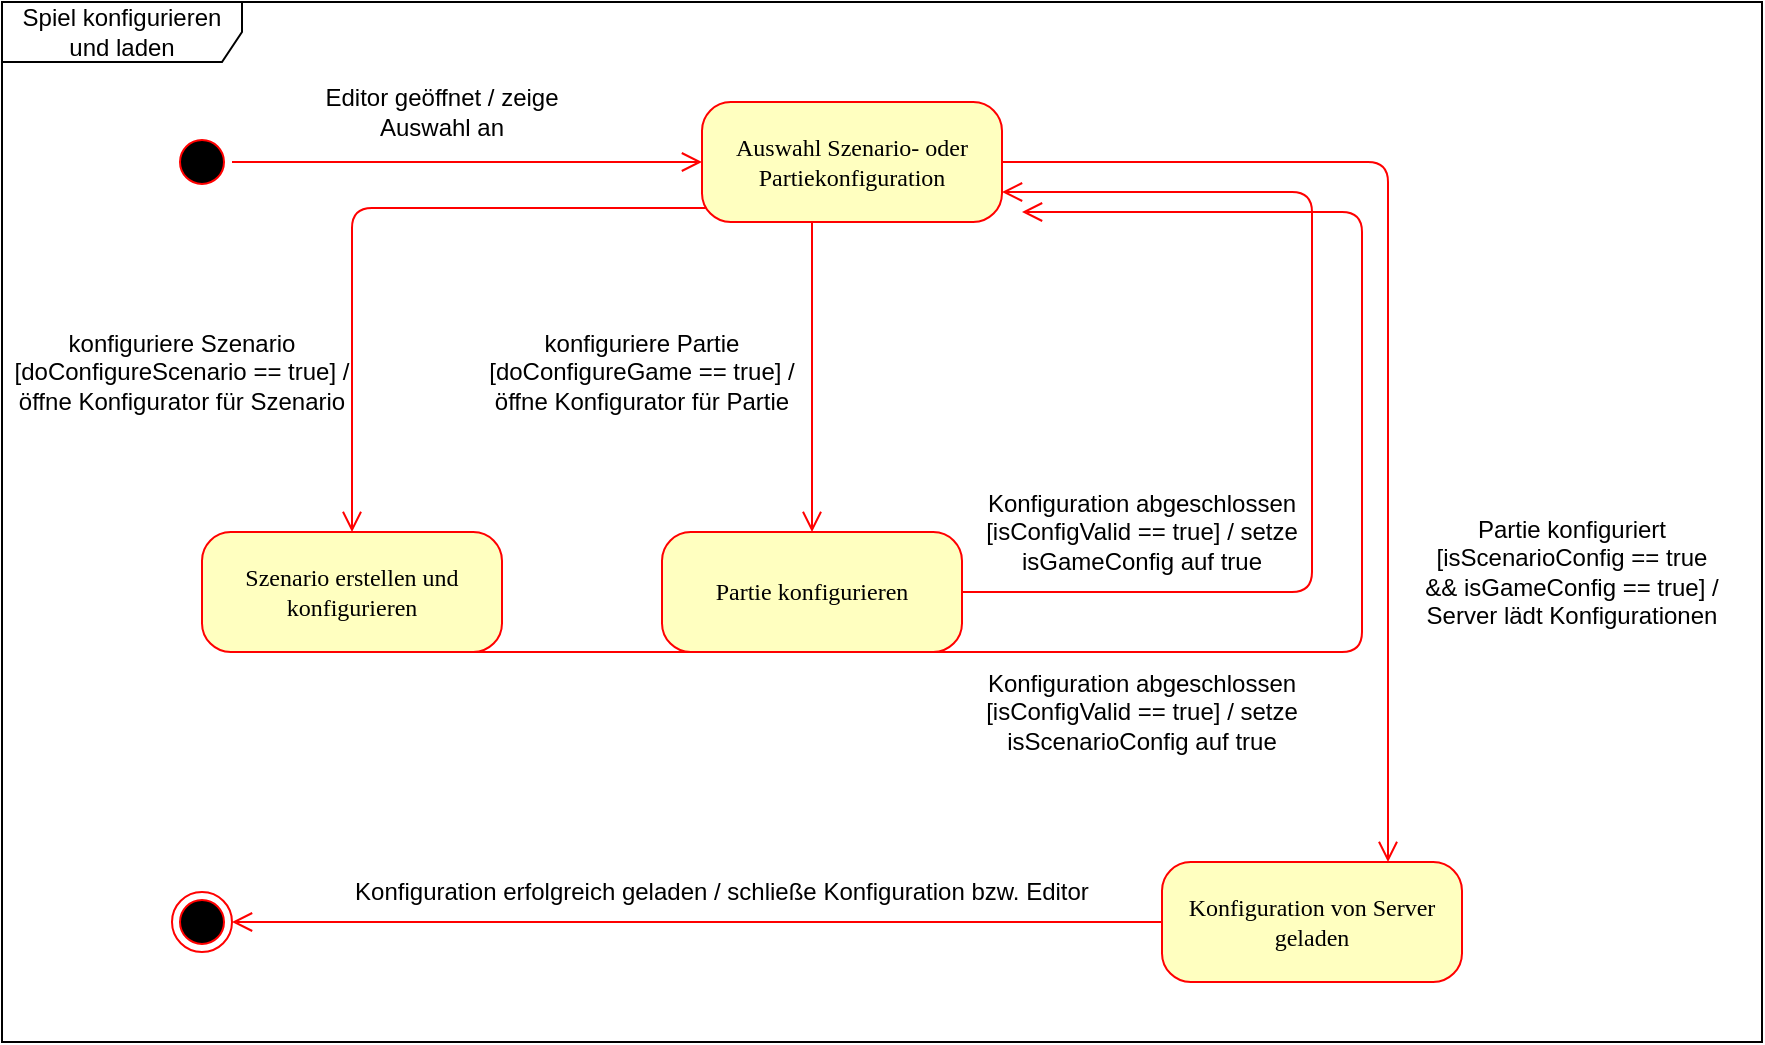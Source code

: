 <mxfile version="15.8.4" type="device" pages="2"><diagram id="kgpKYQtTHZ0yAKxKKP6v" name="Hauptdiagram"><mxGraphModel dx="1102" dy="1965" grid="1" gridSize="10" guides="1" tooltips="1" connect="1" arrows="1" fold="1" page="1" pageScale="1" pageWidth="850" pageHeight="1100" math="0" shadow="0"><root><mxCell id="0"/><mxCell id="1" parent="0"/><mxCell id="G_hV4E1C8_PozpJcJxIk-21" value="Spiel konfigurieren und laden" style="shape=umlFrame;whiteSpace=wrap;html=1;width=120;height=30;" parent="1" vertex="1"><mxGeometry x="20" y="-10" width="880" height="520" as="geometry"/></mxCell><mxCell id="odwUYo4kdiYQePjx3Pyk-2" value="" style="ellipse;html=1;shape=startState;fillColor=#000000;strokeColor=#ff0000;rounded=1;shadow=0;comic=0;labelBackgroundColor=none;fontFamily=Verdana;fontSize=12;fontColor=#000000;align=center;direction=south;" parent="1" vertex="1"><mxGeometry x="105" y="55" width="30" height="30" as="geometry"/></mxCell><mxCell id="odwUYo4kdiYQePjx3Pyk-22" style="edgeStyle=orthogonalEdgeStyle;html=1;labelBackgroundColor=none;endArrow=open;endSize=8;strokeColor=#ff0000;fontFamily=Verdana;fontSize=12;align=left;" parent="1" source="odwUYo4kdiYQePjx3Pyk-2" edge="1"><mxGeometry relative="1" as="geometry"><mxPoint x="370" y="70" as="targetPoint"/></mxGeometry></mxCell><mxCell id="odwUYo4kdiYQePjx3Pyk-38" value="Auswahl Szenario- oder Partiekonfiguration" style="rounded=1;whiteSpace=wrap;html=1;arcSize=24;fillColor=#ffffc0;strokeColor=#ff0000;shadow=0;comic=0;labelBackgroundColor=none;fontFamily=Verdana;fontSize=12;fontColor=#000000;align=center;" parent="1" vertex="1"><mxGeometry x="370" y="40" width="150" height="60" as="geometry"/></mxCell><mxCell id="odwUYo4kdiYQePjx3Pyk-55" value="konfiguriere Szenario [doConfigureScenario == true] / öffne Konfigurator für Szenario" style="text;html=1;strokeColor=none;fillColor=none;align=center;verticalAlign=middle;whiteSpace=wrap;rounded=0;" parent="1" vertex="1"><mxGeometry x="20" y="160" width="180" height="30" as="geometry"/></mxCell><mxCell id="odwUYo4kdiYQePjx3Pyk-97" value="Konfiguration von Server geladen" style="rounded=1;whiteSpace=wrap;html=1;arcSize=24;fillColor=#ffffc0;strokeColor=#ff0000;shadow=0;comic=0;labelBackgroundColor=none;fontFamily=Verdana;fontSize=12;fontColor=#000000;align=center;" parent="1" vertex="1"><mxGeometry x="600" y="420" width="150" height="60" as="geometry"/></mxCell><mxCell id="odwUYo4kdiYQePjx3Pyk-100" value="" style="ellipse;html=1;shape=endState;fillColor=#000000;strokeColor=#ff0000;rounded=1;shadow=0;comic=0;labelBackgroundColor=none;fontFamily=Verdana;fontSize=12;fontColor=#000000;align=center;" parent="1" vertex="1"><mxGeometry x="105" y="435" width="30" height="30" as="geometry"/></mxCell><mxCell id="odwUYo4kdiYQePjx3Pyk-101" style="edgeStyle=elbowEdgeStyle;html=1;labelBackgroundColor=none;endArrow=open;endSize=8;strokeColor=#ff0000;fontFamily=Verdana;fontSize=12;align=left;exitX=0;exitY=0.5;exitDx=0;exitDy=0;entryX=1;entryY=0.5;entryDx=0;entryDy=0;" parent="1" source="odwUYo4kdiYQePjx3Pyk-97" target="odwUYo4kdiYQePjx3Pyk-100" edge="1"><mxGeometry relative="1" as="geometry"><mxPoint x="1170" y="230.0" as="sourcePoint"/><mxPoint x="1230" y="385" as="targetPoint"/><Array as="points"><mxPoint x="160" y="455"/><mxPoint x="1295" y="440"/></Array></mxGeometry></mxCell><mxCell id="G_hV4E1C8_PozpJcJxIk-1" value="konfiguriere Partie [doConfigureGame == true] / öffne Konfigurator für Partie" style="text;html=1;strokeColor=none;fillColor=none;align=center;verticalAlign=middle;whiteSpace=wrap;rounded=0;" parent="1" vertex="1"><mxGeometry x="250" y="160" width="180" height="30" as="geometry"/></mxCell><mxCell id="G_hV4E1C8_PozpJcJxIk-5" value="Editor geöffnet / zeige Auswahl an" style="text;html=1;strokeColor=none;fillColor=none;align=center;verticalAlign=middle;whiteSpace=wrap;rounded=0;" parent="1" vertex="1"><mxGeometry x="160" y="30" width="160" height="30" as="geometry"/></mxCell><mxCell id="G_hV4E1C8_PozpJcJxIk-6" value="Partie konfigurieren" style="rounded=1;whiteSpace=wrap;html=1;arcSize=24;fillColor=#ffffc0;strokeColor=#ff0000;shadow=0;comic=0;labelBackgroundColor=none;fontFamily=Verdana;fontSize=12;fontColor=#000000;align=center;" parent="1" vertex="1"><mxGeometry x="350" y="255" width="150" height="60" as="geometry"/></mxCell><mxCell id="G_hV4E1C8_PozpJcJxIk-7" value="Szenario erstellen und konfigurieren" style="rounded=1;whiteSpace=wrap;html=1;arcSize=24;fillColor=#ffffc0;strokeColor=#ff0000;shadow=0;comic=0;labelBackgroundColor=none;fontFamily=Verdana;fontSize=12;fontColor=#000000;align=center;" parent="1" vertex="1"><mxGeometry x="120" y="255" width="150" height="60" as="geometry"/></mxCell><mxCell id="G_hV4E1C8_PozpJcJxIk-11" value="Partie konfiguriert [isScenarioConfig == true &amp;amp;&amp;amp; isGameConfig == true] / Server lädt Konfigurationen" style="text;html=1;strokeColor=none;fillColor=none;align=center;verticalAlign=middle;whiteSpace=wrap;rounded=0;" parent="1" vertex="1"><mxGeometry x="730" y="260" width="150" height="30" as="geometry"/></mxCell><mxCell id="G_hV4E1C8_PozpJcJxIk-12" style="edgeStyle=elbowEdgeStyle;html=1;labelBackgroundColor=none;endArrow=open;endSize=8;strokeColor=#ff0000;fontFamily=Verdana;fontSize=12;align=left;exitX=1;exitY=0.5;exitDx=0;exitDy=0;entryX=0.75;entryY=0;entryDx=0;entryDy=0;" parent="1" source="odwUYo4kdiYQePjx3Pyk-38" target="odwUYo4kdiYQePjx3Pyk-97" edge="1"><mxGeometry relative="1" as="geometry"><mxPoint x="600" y="460" as="sourcePoint"/><mxPoint x="145" y="460" as="targetPoint"/><Array as="points"><mxPoint x="713" y="270"/><mxPoint x="1305" y="450"/></Array></mxGeometry></mxCell><mxCell id="G_hV4E1C8_PozpJcJxIk-14" value="Konfiguration erfolgreich geladen / schließe Konfiguration bzw. Editor" style="text;html=1;strokeColor=none;fillColor=none;align=center;verticalAlign=middle;whiteSpace=wrap;rounded=0;" parent="1" vertex="1"><mxGeometry x="175" y="420" width="410" height="30" as="geometry"/></mxCell><mxCell id="G_hV4E1C8_PozpJcJxIk-15" style="edgeStyle=elbowEdgeStyle;html=1;labelBackgroundColor=none;endArrow=open;endSize=8;strokeColor=#ff0000;fontFamily=Verdana;fontSize=12;align=left;exitX=0.013;exitY=0.883;exitDx=0;exitDy=0;entryX=0.5;entryY=0;entryDx=0;entryDy=0;exitPerimeter=0;" parent="1" source="odwUYo4kdiYQePjx3Pyk-38" target="G_hV4E1C8_PozpJcJxIk-7" edge="1"><mxGeometry relative="1" as="geometry"><mxPoint x="599" y="130" as="sourcePoint"/><mxPoint x="599" y="430" as="targetPoint"/><Array as="points"><mxPoint x="195" y="180"/><mxPoint x="1191.5" y="460"/></Array></mxGeometry></mxCell><mxCell id="G_hV4E1C8_PozpJcJxIk-16" style="edgeStyle=elbowEdgeStyle;html=1;labelBackgroundColor=none;endArrow=open;endSize=8;strokeColor=#ff0000;fontFamily=Verdana;fontSize=12;align=left;entryX=0.5;entryY=0;entryDx=0;entryDy=0;" parent="1" target="G_hV4E1C8_PozpJcJxIk-6" edge="1"><mxGeometry relative="1" as="geometry"><mxPoint x="425" y="100" as="sourcePoint"/><mxPoint x="205" y="265" as="targetPoint"/><Array as="points"><mxPoint x="425" y="200"/><mxPoint x="1201.5" y="470"/></Array></mxGeometry></mxCell><mxCell id="G_hV4E1C8_PozpJcJxIk-17" style="edgeStyle=elbowEdgeStyle;html=1;labelBackgroundColor=none;endArrow=open;endSize=8;strokeColor=#ff0000;fontFamily=Verdana;fontSize=12;align=left;exitX=1;exitY=0.5;exitDx=0;exitDy=0;entryX=1;entryY=0.75;entryDx=0;entryDy=0;" parent="1" source="G_hV4E1C8_PozpJcJxIk-6" target="odwUYo4kdiYQePjx3Pyk-38" edge="1"><mxGeometry relative="1" as="geometry"><mxPoint x="647.5" y="130" as="sourcePoint"/><mxPoint x="490" y="100" as="targetPoint"/><Array as="points"><mxPoint x="675" y="200"/><mxPoint x="1211.5" y="480"/></Array></mxGeometry></mxCell><mxCell id="G_hV4E1C8_PozpJcJxIk-19" value="Konfiguration abgeschlossen [isConfigValid == true] / setze isGameConfig auf true" style="text;html=1;strokeColor=none;fillColor=none;align=center;verticalAlign=middle;whiteSpace=wrap;rounded=0;" parent="1" vertex="1"><mxGeometry x="500" y="240" width="180" height="30" as="geometry"/></mxCell><mxCell id="G_hV4E1C8_PozpJcJxIk-20" value="Konfiguration abgeschlossen [isConfigValid == true] / setze isScenarioConfig auf true" style="text;html=1;strokeColor=none;fillColor=none;align=center;verticalAlign=middle;whiteSpace=wrap;rounded=0;" parent="1" vertex="1"><mxGeometry x="500" y="330" width="180" height="30" as="geometry"/></mxCell><mxCell id="TpRMzJPvZ5JC3ECq5-ti-1" style="edgeStyle=elbowEdgeStyle;html=1;labelBackgroundColor=none;endArrow=open;endSize=8;strokeColor=#ff0000;fontFamily=Verdana;fontSize=12;align=left;exitX=0.5;exitY=1;exitDx=0;exitDy=0;entryX=1;entryY=0.75;entryDx=0;entryDy=0;" edge="1" parent="1" source="G_hV4E1C8_PozpJcJxIk-7"><mxGeometry relative="1" as="geometry"><mxPoint x="510" y="295" as="sourcePoint"/><mxPoint x="530" y="95" as="targetPoint"/><Array as="points"><mxPoint x="700" y="380"/><mxPoint x="685" y="210"/><mxPoint x="1221.5" y="490"/></Array></mxGeometry></mxCell></root></mxGraphModel></diagram><diagram id="NQqQ5g8bMHIu-a4A1hK1" name="Szenario erstellen und konfigurieren"><mxGraphModel dx="1342" dy="865" grid="1" gridSize="10" guides="1" tooltips="1" connect="1" arrows="1" fold="1" page="1" pageScale="1" pageWidth="1169" pageHeight="827" math="0" shadow="0"><root><mxCell id="QoTryFh_yKY28BLgVSVw-0"/><mxCell id="QoTryFh_yKY28BLgVSVw-1" parent="QoTryFh_yKY28BLgVSVw-0"/><mxCell id="QoTryFh_yKY28BLgVSVw-28" value="Auswahl Laden / Modifizieren / Erstellen" style="rounded=1;whiteSpace=wrap;html=1;arcSize=24;fillColor=#ffffc0;strokeColor=#ff0000;shadow=0;comic=0;labelBackgroundColor=none;fontFamily=Verdana;fontSize=12;fontColor=#000000;align=center;" vertex="1" parent="QoTryFh_yKY28BLgVSVw-1"><mxGeometry x="220" y="60" width="120" height="60" as="geometry"/></mxCell><mxCell id="QoTryFh_yKY28BLgVSVw-29" value="" style="ellipse;html=1;shape=endState;fillColor=#000000;strokeColor=#ff0000;rounded=1;shadow=0;comic=0;labelBackgroundColor=none;fontFamily=Verdana;fontSize=12;fontColor=#000000;align=center;" vertex="1" parent="QoTryFh_yKY28BLgVSVw-1"><mxGeometry x="130" y="380" width="30" height="30" as="geometry"/></mxCell><mxCell id="QoTryFh_yKY28BLgVSVw-30" style="edgeStyle=elbowEdgeStyle;html=1;labelBackgroundColor=none;endArrow=open;endSize=8;strokeColor=#ff0000;fontFamily=Verdana;fontSize=12;align=left;" edge="1" parent="QoTryFh_yKY28BLgVSVw-1" source="QoTryFh_yKY28BLgVSVw-31" target="QoTryFh_yKY28BLgVSVw-28"><mxGeometry relative="1" as="geometry"/></mxCell><mxCell id="QoTryFh_yKY28BLgVSVw-31" value="" style="ellipse;html=1;shape=startState;fillColor=#000000;strokeColor=#ff0000;rounded=1;shadow=0;comic=0;labelBackgroundColor=none;fontFamily=Verdana;fontSize=12;fontColor=#000000;align=center;direction=south;" vertex="1" parent="QoTryFh_yKY28BLgVSVw-1"><mxGeometry x="110" y="75" width="30" height="30" as="geometry"/></mxCell><mxCell id="QoTryFh_yKY28BLgVSVw-32" value="Szenario erstellt" style="rounded=1;whiteSpace=wrap;html=1;arcSize=24;fillColor=#ffffc0;strokeColor=#ff0000;shadow=0;comic=0;labelBackgroundColor=none;fontFamily=Verdana;fontSize=12;fontColor=#000000;align=center;" vertex="1" parent="QoTryFh_yKY28BLgVSVw-1"><mxGeometry x="600" y="155" width="120" height="60" as="geometry"/></mxCell><mxCell id="QoTryFh_yKY28BLgVSVw-33" value="Szenario geladen" style="rounded=1;whiteSpace=wrap;html=1;arcSize=24;fillColor=#ffffc0;strokeColor=#ff0000;shadow=0;comic=0;labelBackgroundColor=none;fontFamily=Verdana;fontSize=12;fontColor=#000000;align=center;" vertex="1" parent="QoTryFh_yKY28BLgVSVw-1"><mxGeometry x="85" y="250" width="120" height="60" as="geometry"/></mxCell><mxCell id="QoTryFh_yKY28BLgVSVw-34" value="Szenario gespeichert" style="rounded=1;whiteSpace=wrap;html=1;arcSize=24;fillColor=#ffffc0;strokeColor=#ff0000;shadow=0;comic=0;labelBackgroundColor=none;fontFamily=Verdana;fontSize=12;fontColor=#000000;align=center;" vertex="1" parent="QoTryFh_yKY28BLgVSVw-1"><mxGeometry x="310" y="365" width="120" height="60" as="geometry"/></mxCell><mxCell id="QoTryFh_yKY28BLgVSVw-35" value="Szenario zufällig erstellt" style="rounded=1;whiteSpace=wrap;html=1;arcSize=24;fillColor=#ffffc0;strokeColor=#ff0000;shadow=0;comic=0;labelBackgroundColor=none;fontFamily=Verdana;fontSize=12;fontColor=#000000;align=center;" vertex="1" parent="QoTryFh_yKY28BLgVSVw-1"><mxGeometry x="600" y="60" width="120" height="60" as="geometry"/></mxCell><mxCell id="QoTryFh_yKY28BLgVSVw-36" style="edgeStyle=elbowEdgeStyle;html=1;labelBackgroundColor=none;endArrow=open;endSize=8;strokeColor=#ff0000;fontFamily=Verdana;fontSize=12;align=left;exitX=0;exitY=0.5;exitDx=0;exitDy=0;entryX=1;entryY=0.5;entryDx=0;entryDy=0;" edge="1" parent="QoTryFh_yKY28BLgVSVw-1" source="QoTryFh_yKY28BLgVSVw-34" target="QoTryFh_yKY28BLgVSVw-29"><mxGeometry relative="1" as="geometry"><mxPoint x="-60" y="10.0" as="sourcePoint"/><mxPoint x="20" y="10.0" as="targetPoint"/></mxGeometry></mxCell><mxCell id="QoTryFh_yKY28BLgVSVw-37" style="edgeStyle=elbowEdgeStyle;html=1;labelBackgroundColor=none;endArrow=open;endSize=8;strokeColor=#ff0000;fontFamily=Verdana;fontSize=12;align=left;entryX=0.5;entryY=0;entryDx=0;entryDy=0;exitX=0.5;exitY=1;exitDx=0;exitDy=0;" edge="1" parent="QoTryFh_yKY28BLgVSVw-1" source="QoTryFh_yKY28BLgVSVw-33" target="QoTryFh_yKY28BLgVSVw-29"><mxGeometry relative="1" as="geometry"><mxPoint x="-75" y="135" as="sourcePoint"/><mxPoint x="-50" y="200" as="targetPoint"/><Array as="points"><mxPoint x="145" y="340"/></Array></mxGeometry></mxCell><mxCell id="QoTryFh_yKY28BLgVSVw-38" value="Szenario modifiziert" style="rounded=1;whiteSpace=wrap;html=1;arcSize=24;fillColor=#ffffc0;strokeColor=#ff0000;shadow=0;comic=0;labelBackgroundColor=none;fontFamily=Verdana;fontSize=12;fontColor=#000000;align=center;" vertex="1" parent="QoTryFh_yKY28BLgVSVw-1"><mxGeometry x="310" y="250" width="120" height="60" as="geometry"/></mxCell><mxCell id="QoTryFh_yKY28BLgVSVw-39" style="edgeStyle=elbowEdgeStyle;html=1;labelBackgroundColor=none;endArrow=open;endSize=8;strokeColor=#ff0000;fontFamily=Verdana;fontSize=12;align=left;exitX=1;exitY=0.5;exitDx=0;exitDy=0;entryX=0;entryY=0.5;entryDx=0;entryDy=0;" edge="1" parent="QoTryFh_yKY28BLgVSVw-1" source="QoTryFh_yKY28BLgVSVw-33" target="QoTryFh_yKY28BLgVSVw-38"><mxGeometry relative="1" as="geometry"><mxPoint x="50" y="95.0" as="sourcePoint"/><mxPoint x="110" y="95" as="targetPoint"/></mxGeometry></mxCell><mxCell id="QoTryFh_yKY28BLgVSVw-40" style="edgeStyle=elbowEdgeStyle;html=1;labelBackgroundColor=none;endArrow=open;endSize=8;strokeColor=#ff0000;fontFamily=Verdana;fontSize=12;align=left;exitX=0.5;exitY=1;exitDx=0;exitDy=0;entryX=1;entryY=0.5;entryDx=0;entryDy=0;" edge="1" parent="QoTryFh_yKY28BLgVSVw-1" source="QoTryFh_yKY28BLgVSVw-32" target="QoTryFh_yKY28BLgVSVw-34"><mxGeometry relative="1" as="geometry"><mxPoint x="390" y="189.58" as="sourcePoint"/><mxPoint x="270" y="189.58" as="targetPoint"/><Array as="points"><mxPoint x="660" y="245"/></Array></mxGeometry></mxCell><mxCell id="QoTryFh_yKY28BLgVSVw-41" style="edgeStyle=elbowEdgeStyle;html=1;labelBackgroundColor=none;endArrow=open;endSize=8;strokeColor=#ff0000;fontFamily=Verdana;fontSize=12;align=left;exitX=0;exitY=0.5;exitDx=0;exitDy=0;entryX=1;entryY=0.5;entryDx=0;entryDy=0;" edge="1" parent="QoTryFh_yKY28BLgVSVw-1" source="QoTryFh_yKY28BLgVSVw-32" target="QoTryFh_yKY28BLgVSVw-38"><mxGeometry relative="1" as="geometry"><mxPoint x="370" y="135.0" as="sourcePoint"/><mxPoint x="245" y="200" as="targetPoint"/><Array as="points"><mxPoint x="490" y="185"/></Array></mxGeometry></mxCell><mxCell id="QoTryFh_yKY28BLgVSVw-42" value="&lt;font style=&quot;font-size: 11px&quot;&gt;zufällig?&lt;/font&gt;" style="rhombus;whiteSpace=wrap;html=1;fillColor=#ffffc0;strokeColor=#ff0000;" vertex="1" parent="QoTryFh_yKY28BLgVSVw-1"><mxGeometry x="445" y="70" width="80" height="40" as="geometry"/></mxCell><mxCell id="QoTryFh_yKY28BLgVSVw-43" value="yes" style="edgeStyle=orthogonalEdgeStyle;html=1;align=left;verticalAlign=bottom;endArrow=open;endSize=8;strokeColor=#ff0000;rounded=0;entryX=0;entryY=0.5;entryDx=0;entryDy=0;" edge="1" parent="QoTryFh_yKY28BLgVSVw-1" source="QoTryFh_yKY28BLgVSVw-42" target="QoTryFh_yKY28BLgVSVw-35"><mxGeometry x="-1" relative="1" as="geometry"><mxPoint x="390" y="-5" as="targetPoint"/></mxGeometry></mxCell><mxCell id="QoTryFh_yKY28BLgVSVw-44" value="no" style="edgeStyle=orthogonalEdgeStyle;html=1;align=left;verticalAlign=top;endArrow=open;endSize=8;strokeColor=#ff0000;rounded=0;entryX=0;entryY=0.25;entryDx=0;entryDy=0;" edge="1" parent="QoTryFh_yKY28BLgVSVw-1" source="QoTryFh_yKY28BLgVSVw-42" target="QoTryFh_yKY28BLgVSVw-32"><mxGeometry x="-0.778" y="5" relative="1" as="geometry"><mxPoint x="270" y="75" as="targetPoint"/><Array as="points"><mxPoint x="485" y="170"/></Array><mxPoint as="offset"/></mxGeometry></mxCell><mxCell id="QoTryFh_yKY28BLgVSVw-45" style="edgeStyle=elbowEdgeStyle;html=1;labelBackgroundColor=none;endArrow=open;endSize=8;strokeColor=#ff0000;fontFamily=Verdana;fontSize=12;align=left;exitX=1;exitY=0.5;exitDx=0;exitDy=0;entryX=0;entryY=0.5;entryDx=0;entryDy=0;" edge="1" parent="QoTryFh_yKY28BLgVSVw-1" source="QoTryFh_yKY28BLgVSVw-28" target="QoTryFh_yKY28BLgVSVw-42"><mxGeometry relative="1" as="geometry"><mxPoint x="150" y="-0.42" as="sourcePoint"/><mxPoint x="225" y="-0.42" as="targetPoint"/></mxGeometry></mxCell><mxCell id="QoTryFh_yKY28BLgVSVw-46" style="edgeStyle=elbowEdgeStyle;html=1;labelBackgroundColor=none;endArrow=open;endSize=8;strokeColor=#ff0000;fontFamily=Verdana;fontSize=12;align=left;entryX=0.5;entryY=0;entryDx=0;entryDy=0;exitX=0.5;exitY=1;exitDx=0;exitDy=0;" edge="1" parent="QoTryFh_yKY28BLgVSVw-1" source="QoTryFh_yKY28BLgVSVw-38" target="QoTryFh_yKY28BLgVSVw-34"><mxGeometry relative="1" as="geometry"><mxPoint x="155" y="320" as="sourcePoint"/><mxPoint x="155" y="390" as="targetPoint"/><Array as="points"><mxPoint x="370" y="340"/></Array></mxGeometry></mxCell></root></mxGraphModel></diagram></mxfile>